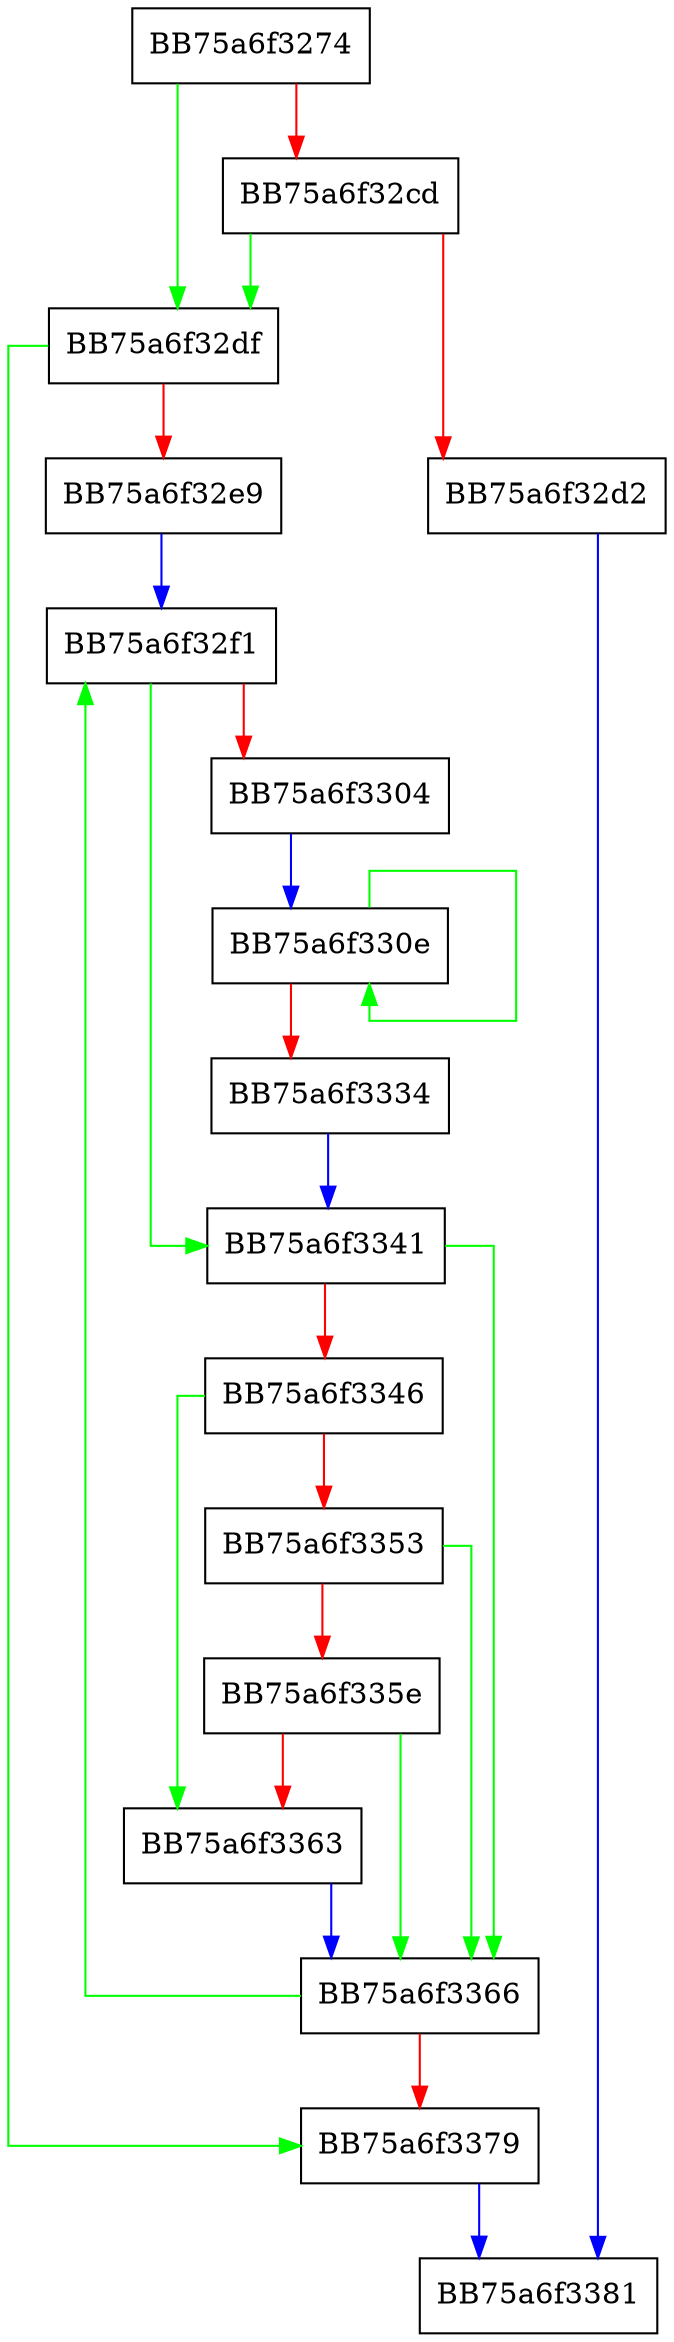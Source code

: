 digraph update_matched {
  node [shape="box"];
  graph [splines=ortho];
  BB75a6f3274 -> BB75a6f32df [color="green"];
  BB75a6f3274 -> BB75a6f32cd [color="red"];
  BB75a6f32cd -> BB75a6f32df [color="green"];
  BB75a6f32cd -> BB75a6f32d2 [color="red"];
  BB75a6f32d2 -> BB75a6f3381 [color="blue"];
  BB75a6f32df -> BB75a6f3379 [color="green"];
  BB75a6f32df -> BB75a6f32e9 [color="red"];
  BB75a6f32e9 -> BB75a6f32f1 [color="blue"];
  BB75a6f32f1 -> BB75a6f3341 [color="green"];
  BB75a6f32f1 -> BB75a6f3304 [color="red"];
  BB75a6f3304 -> BB75a6f330e [color="blue"];
  BB75a6f330e -> BB75a6f330e [color="green"];
  BB75a6f330e -> BB75a6f3334 [color="red"];
  BB75a6f3334 -> BB75a6f3341 [color="blue"];
  BB75a6f3341 -> BB75a6f3366 [color="green"];
  BB75a6f3341 -> BB75a6f3346 [color="red"];
  BB75a6f3346 -> BB75a6f3363 [color="green"];
  BB75a6f3346 -> BB75a6f3353 [color="red"];
  BB75a6f3353 -> BB75a6f3366 [color="green"];
  BB75a6f3353 -> BB75a6f335e [color="red"];
  BB75a6f335e -> BB75a6f3366 [color="green"];
  BB75a6f335e -> BB75a6f3363 [color="red"];
  BB75a6f3363 -> BB75a6f3366 [color="blue"];
  BB75a6f3366 -> BB75a6f32f1 [color="green"];
  BB75a6f3366 -> BB75a6f3379 [color="red"];
  BB75a6f3379 -> BB75a6f3381 [color="blue"];
}